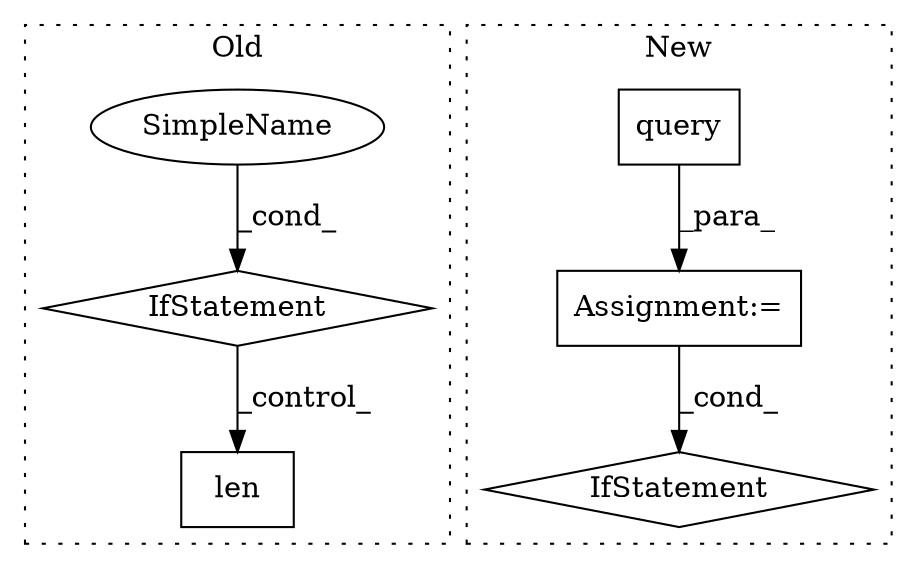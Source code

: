 digraph G {
subgraph cluster0 {
1 [label="len" a="32" s="12337,12352" l="4,1" shape="box"];
5 [label="IfStatement" a="25" s="12269,12294" l="4,2" shape="diamond"];
6 [label="SimpleName" a="42" s="" l="" shape="ellipse"];
label = "Old";
style="dotted";
}
subgraph cluster1 {
2 [label="query" a="32" s="13077,13096" l="6,1" shape="box"];
3 [label="Assignment:=" a="7" s="13068" l="1" shape="box"];
4 [label="IfStatement" a="25" s="13287" l="3" shape="diamond"];
label = "New";
style="dotted";
}
2 -> 3 [label="_para_"];
3 -> 4 [label="_cond_"];
5 -> 1 [label="_control_"];
6 -> 5 [label="_cond_"];
}